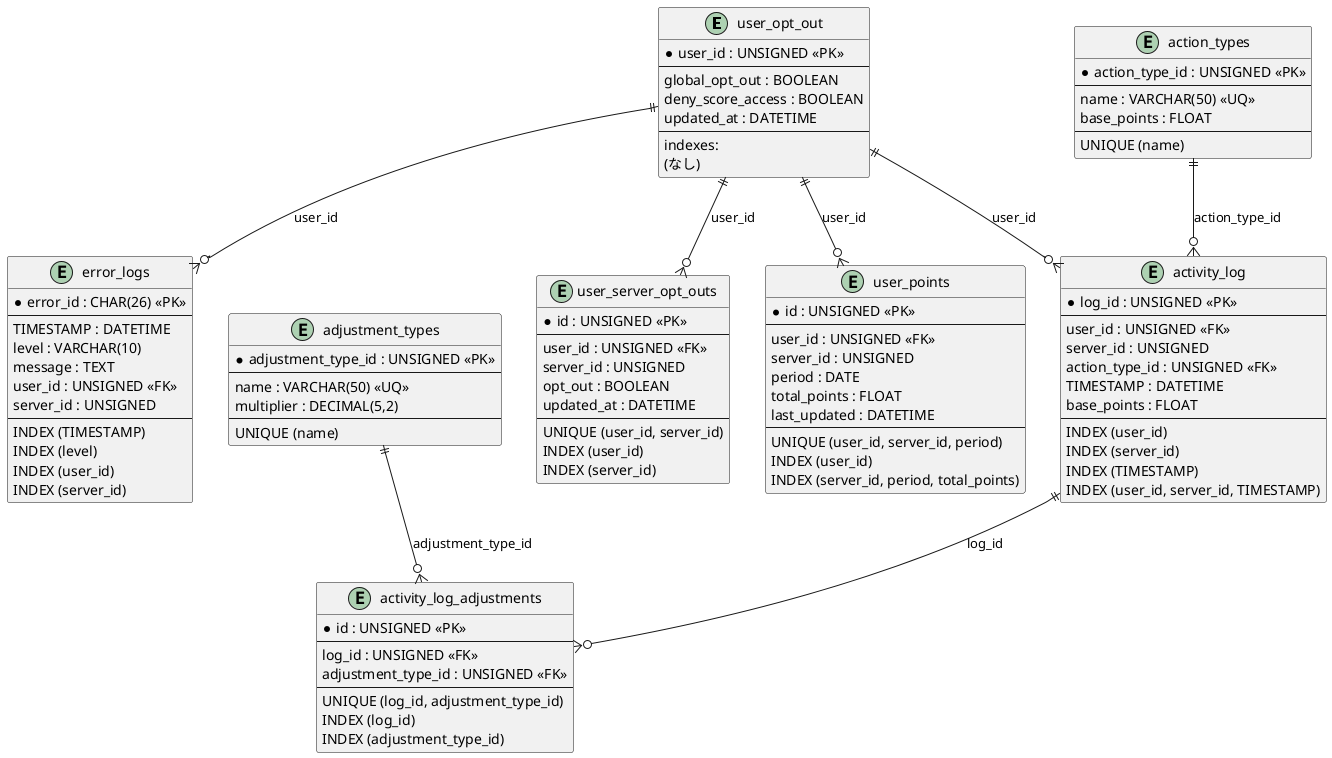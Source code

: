 @startuml DB_ER

' データ型の定義
!define bigint UNSIGNED
!define int UNSIGNED
!define varchar(x) VARCHAR(x)
!define float FLOAT
!define decimal(x,y) DECIMAL(x,y)
!define boolean BOOLEAN
!define datetime DATETIME
!define timestamp TIMESTAMP
!define char(x) CHAR(x)
!define text TEXT
!define date DATE

' エンティティの定義

entity user_opt_out {
    * user_id : bigint <<PK>>
    --
    global_opt_out : boolean
    deny_score_access : boolean
    updated_at : datetime
    --
    ' インデックス
    indexes:
    (なし)
}

entity user_server_opt_outs {
    * id : bigint <<PK>>
    --
    user_id : bigint <<FK>>
    server_id : bigint
    opt_out : boolean
    updated_at : datetime
    --
    ' インデックス
    UNIQUE (user_id, server_id)
    INDEX (user_id)
    INDEX (server_id)
}

entity action_types {
    * action_type_id : int <<PK>>
    --
    name : varchar(50) <<UQ>>
    base_points : float
    --
    ' インデックス
    UNIQUE (name)
}

entity adjustment_types {
    * adjustment_type_id : int <<PK>>
    --
    name : varchar(50) <<UQ>>
    multiplier : decimal(5,2)
    --
    ' インデックス
    UNIQUE (name)
}

entity activity_log {
    * log_id : bigint <<PK>>
    --
    user_id : bigint <<FK>>
    server_id : bigint
    action_type_id : int <<FK>>
    timestamp : datetime
    base_points : float
    --
    ' インデックス
    INDEX (user_id)
    INDEX (server_id)
    INDEX (timestamp)
    INDEX (user_id, server_id, timestamp)
}

entity activity_log_adjustments {
    * id : bigint <<PK>>
    --
    log_id : bigint <<FK>>
    adjustment_type_id : int <<FK>>
    --
    ' インデックス
    UNIQUE (log_id, adjustment_type_id)
    INDEX (log_id)
    INDEX (adjustment_type_id)
}

entity user_points {
    * id : bigint <<PK>>
    --
    user_id : bigint <<FK>>
    server_id : bigint
    period : date
    total_points : float
    last_updated : datetime
    --
    ' インデックス
    UNIQUE (user_id, server_id, period)
    INDEX (user_id)
    INDEX (server_id, period, total_points)
}

entity error_logs {
    * error_id : char(26) <<PK>>
    --
    timestamp : datetime
    level : varchar(10)
    message : text
    user_id : bigint <<FK>>
    server_id : bigint
    --
    ' インデックス
    INDEX (timestamp)
    INDEX (level)
    INDEX (user_id)
    INDEX (server_id)
}

' リレーションシップの定義

' user_server_opt_outs と user_opt_out の関係
user_opt_out ||--o{ user_server_opt_outs : "user_id"

' activity_log と user_opt_out の関係
user_opt_out ||--o{ activity_log : "user_id"

' activity_log と action_types の関係
action_types ||--o{ activity_log : "action_type_id"

' activity_log_adjustments と activity_log の関係
activity_log ||--o{ activity_log_adjustments : "log_id"

' activity_log_adjustments と adjustment_types の関係
adjustment_types ||--o{ activity_log_adjustments : "adjustment_type_id"

' user_points と user_opt_out の関係
user_opt_out ||--o{ user_points : "user_id"

' error_logs と user_opt_out の関係（任意）
user_opt_out ||--o{ error_logs : "user_id"

@enduml
